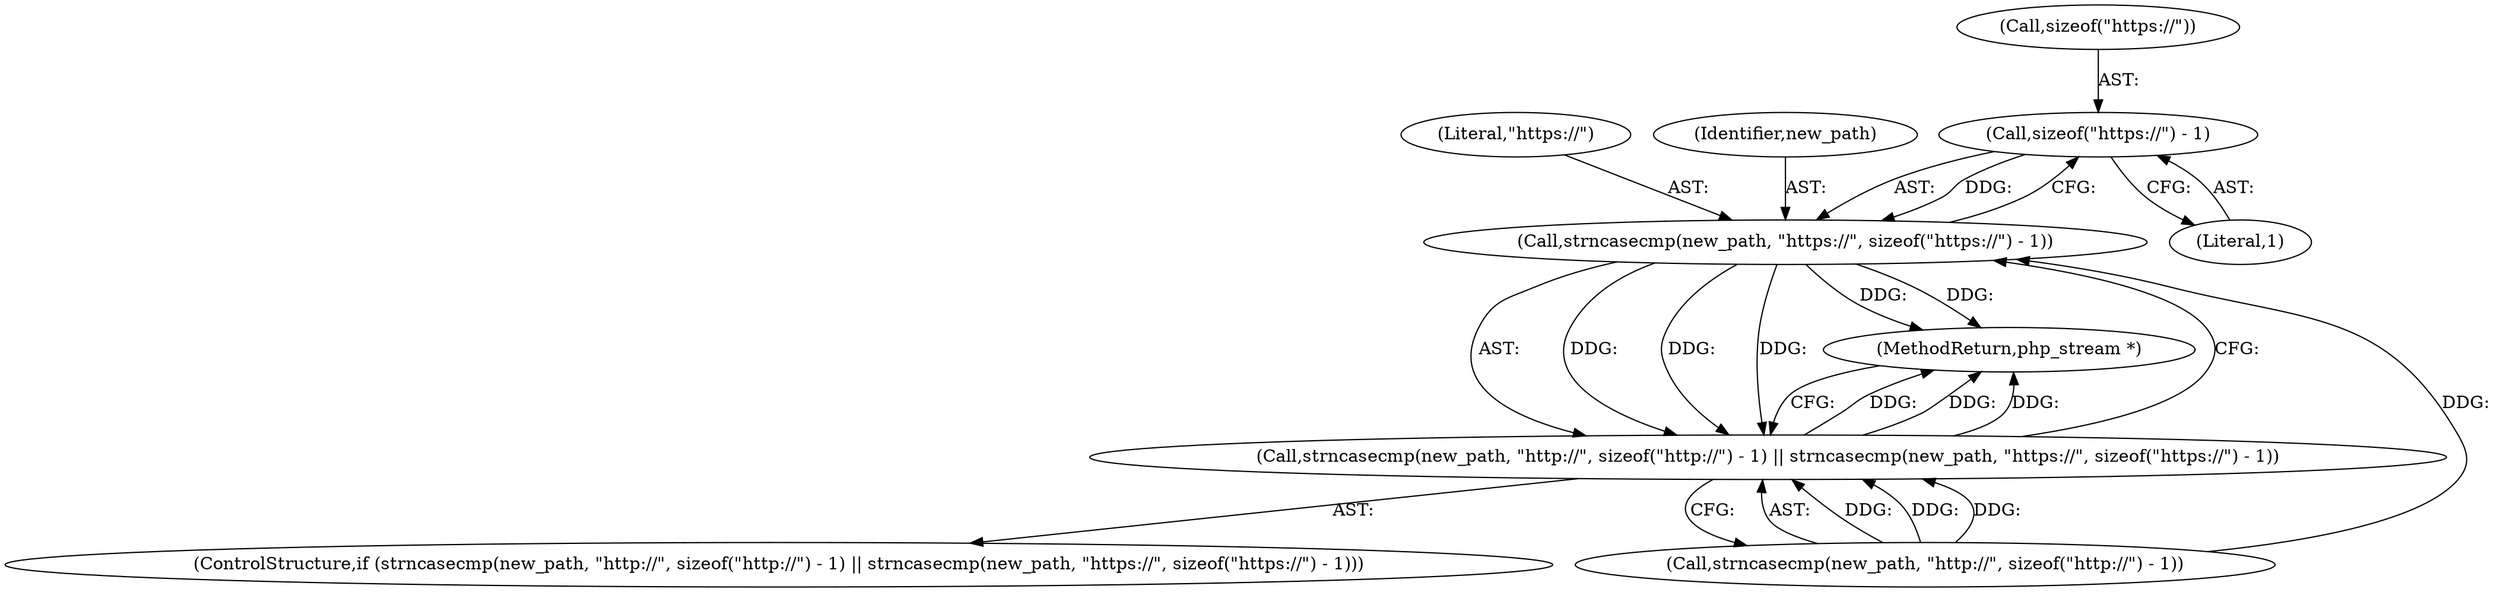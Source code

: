 digraph "0_php-src_523f230c831d7b33353203fa34aee4e92ac12bba@API" {
"1003234" [label="(Call,sizeof(\"https://\") - 1)"];
"1003231" [label="(Call,strncasecmp(new_path, \"https://\", sizeof(\"https://\") - 1))"];
"1003223" [label="(Call,strncasecmp(new_path, \"http://\", sizeof(\"http://\") - 1) || strncasecmp(new_path, \"https://\", sizeof(\"https://\") - 1))"];
"1003223" [label="(Call,strncasecmp(new_path, \"http://\", sizeof(\"http://\") - 1) || strncasecmp(new_path, \"https://\", sizeof(\"https://\") - 1))"];
"1003222" [label="(ControlStructure,if (strncasecmp(new_path, \"http://\", sizeof(\"http://\") - 1) || strncasecmp(new_path, \"https://\", sizeof(\"https://\") - 1)))"];
"1003231" [label="(Call,strncasecmp(new_path, \"https://\", sizeof(\"https://\") - 1))"];
"1003233" [label="(Literal,\"https://\")"];
"1003241" [label="(MethodReturn,php_stream *)"];
"1003234" [label="(Call,sizeof(\"https://\") - 1)"];
"1003224" [label="(Call,strncasecmp(new_path, \"http://\", sizeof(\"http://\") - 1))"];
"1003237" [label="(Literal,1)"];
"1003232" [label="(Identifier,new_path)"];
"1003235" [label="(Call,sizeof(\"https://\"))"];
"1003234" -> "1003231"  [label="AST: "];
"1003234" -> "1003237"  [label="CFG: "];
"1003235" -> "1003234"  [label="AST: "];
"1003237" -> "1003234"  [label="AST: "];
"1003231" -> "1003234"  [label="CFG: "];
"1003234" -> "1003231"  [label="DDG: "];
"1003231" -> "1003223"  [label="AST: "];
"1003232" -> "1003231"  [label="AST: "];
"1003233" -> "1003231"  [label="AST: "];
"1003223" -> "1003231"  [label="CFG: "];
"1003231" -> "1003241"  [label="DDG: "];
"1003231" -> "1003241"  [label="DDG: "];
"1003231" -> "1003223"  [label="DDG: "];
"1003231" -> "1003223"  [label="DDG: "];
"1003231" -> "1003223"  [label="DDG: "];
"1003224" -> "1003231"  [label="DDG: "];
"1003223" -> "1003222"  [label="AST: "];
"1003223" -> "1003224"  [label="CFG: "];
"1003224" -> "1003223"  [label="AST: "];
"1003241" -> "1003223"  [label="CFG: "];
"1003223" -> "1003241"  [label="DDG: "];
"1003223" -> "1003241"  [label="DDG: "];
"1003223" -> "1003241"  [label="DDG: "];
"1003224" -> "1003223"  [label="DDG: "];
"1003224" -> "1003223"  [label="DDG: "];
"1003224" -> "1003223"  [label="DDG: "];
}

